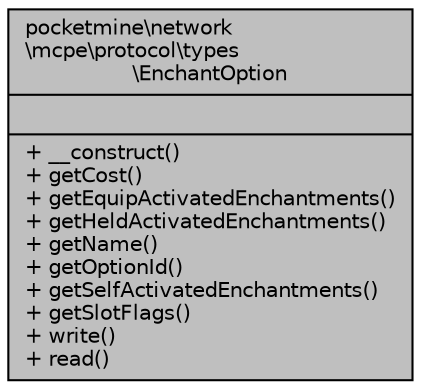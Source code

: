digraph "pocketmine\network\mcpe\protocol\types\EnchantOption"
{
 // INTERACTIVE_SVG=YES
 // LATEX_PDF_SIZE
  edge [fontname="Helvetica",fontsize="10",labelfontname="Helvetica",labelfontsize="10"];
  node [fontname="Helvetica",fontsize="10",shape=record];
  Node1 [label="{pocketmine\\network\l\\mcpe\\protocol\\types\l\\EnchantOption\n||+ __construct()\l+ getCost()\l+ getEquipActivatedEnchantments()\l+ getHeldActivatedEnchantments()\l+ getName()\l+ getOptionId()\l+ getSelfActivatedEnchantments()\l+ getSlotFlags()\l+ write()\l+ read()\l}",height=0.2,width=0.4,color="black", fillcolor="grey75", style="filled", fontcolor="black",tooltip=" "];
}

